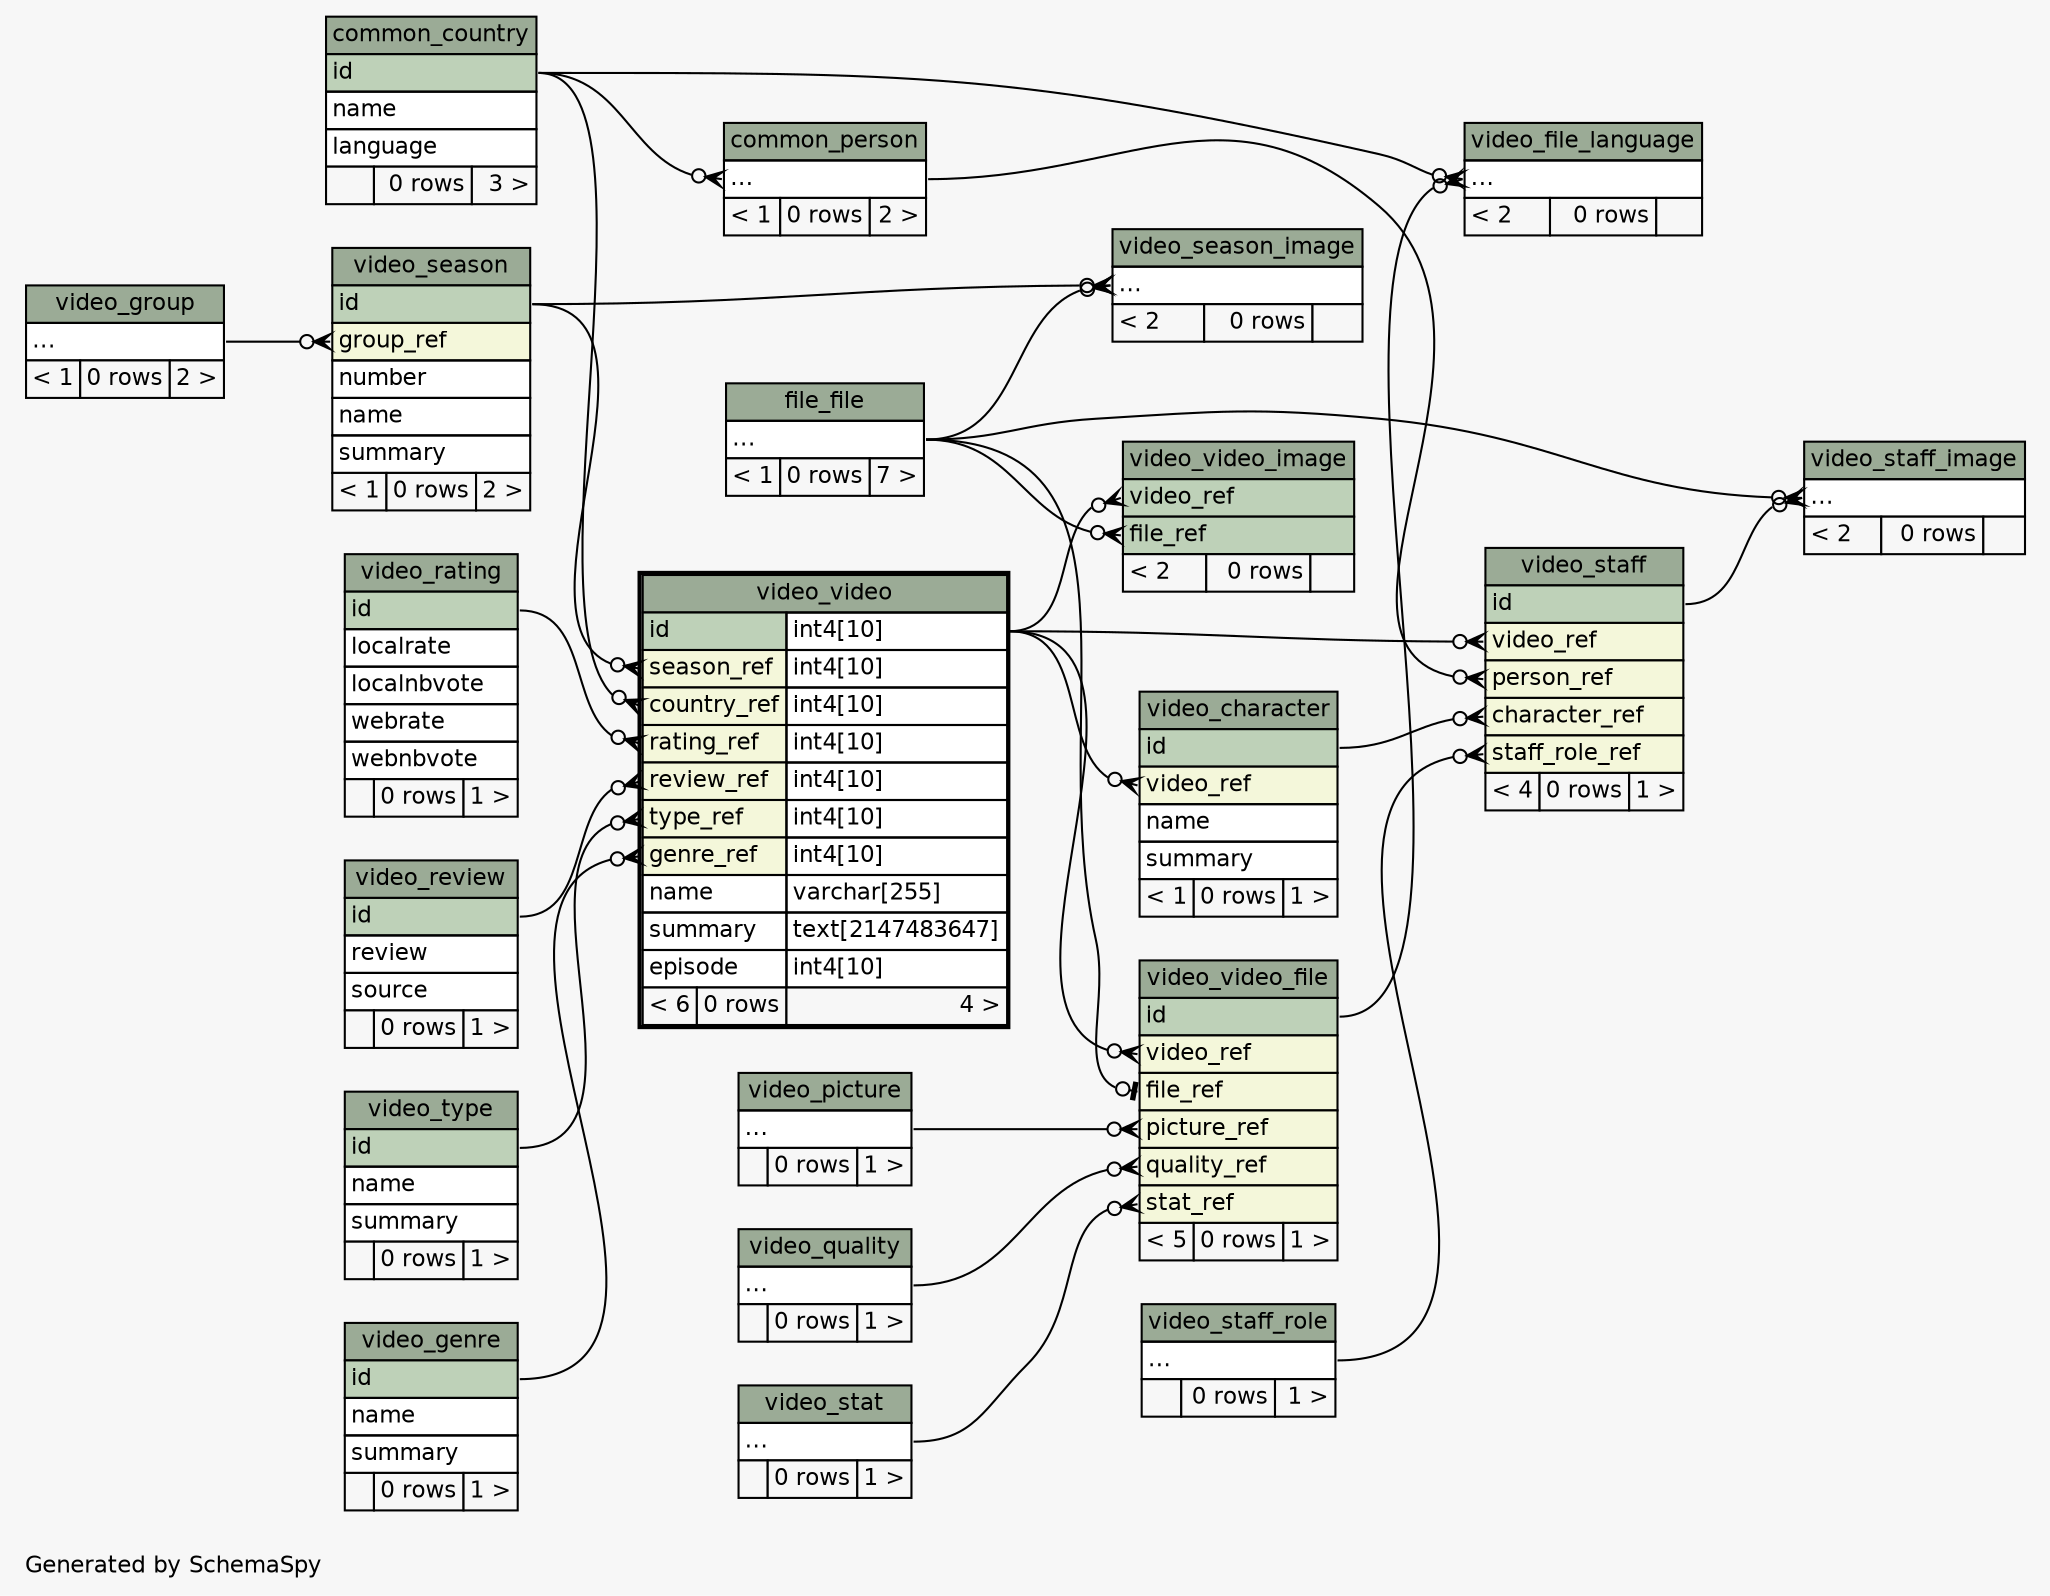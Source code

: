 // dot 2.26.3 on Linux 3.2.0-23-generic
// SchemaSpy rev 590
digraph "twoDegreesRelationshipsDiagram" {
  graph [
    rankdir="RL"
    bgcolor="#f7f7f7"
    label="\nGenerated by SchemaSpy"
    labeljust="l"
    nodesep="0.18"
    ranksep="0.46"
    fontname="Helvetica"
    fontsize="11"
  ];
  node [
    fontname="Helvetica"
    fontsize="11"
    shape="plaintext"
  ];
  edge [
    arrowsize="0.8"
  ];
  "common_person":"elipses":w -> "common_country":"id":e [arrowhead=none dir=back arrowtail=crowodot];
  "video_character":"video_ref":w -> "video_video":"id.type":e [arrowhead=none dir=back arrowtail=crowodot];
  "video_file_language":"elipses":w -> "common_country":"id":e [arrowhead=none dir=back arrowtail=crowodot];
  "video_file_language":"elipses":w -> "video_video_file":"id":e [arrowhead=none dir=back arrowtail=crowodot];
  "video_season":"group_ref":w -> "video_group":"elipses":e [arrowhead=none dir=back arrowtail=crowodot];
  "video_season_image":"elipses":w -> "file_file":"elipses":e [arrowhead=none dir=back arrowtail=crowodot];
  "video_season_image":"elipses":w -> "video_season":"id":e [arrowhead=none dir=back arrowtail=crowodot];
  "video_staff":"character_ref":w -> "video_character":"id":e [arrowhead=none dir=back arrowtail=crowodot];
  "video_staff":"person_ref":w -> "common_person":"elipses":e [arrowhead=none dir=back arrowtail=crowodot];
  "video_staff":"staff_role_ref":w -> "video_staff_role":"elipses":e [arrowhead=none dir=back arrowtail=crowodot];
  "video_staff":"video_ref":w -> "video_video":"id.type":e [arrowhead=none dir=back arrowtail=crowodot];
  "video_staff_image":"elipses":w -> "file_file":"elipses":e [arrowhead=none dir=back arrowtail=crowodot];
  "video_staff_image":"elipses":w -> "video_staff":"id":e [arrowhead=none dir=back arrowtail=crowodot];
  "video_video":"country_ref":w -> "common_country":"id":e [arrowhead=none dir=back arrowtail=crowodot];
  "video_video":"genre_ref":w -> "video_genre":"id":e [arrowhead=none dir=back arrowtail=crowodot];
  "video_video":"rating_ref":w -> "video_rating":"id":e [arrowhead=none dir=back arrowtail=crowodot];
  "video_video":"review_ref":w -> "video_review":"id":e [arrowhead=none dir=back arrowtail=crowodot];
  "video_video":"season_ref":w -> "video_season":"id":e [arrowhead=none dir=back arrowtail=crowodot];
  "video_video":"type_ref":w -> "video_type":"id":e [arrowhead=none dir=back arrowtail=crowodot];
  "video_video_file":"file_ref":w -> "file_file":"elipses":e [arrowhead=none dir=back arrowtail=teeodot];
  "video_video_file":"picture_ref":w -> "video_picture":"elipses":e [arrowhead=none dir=back arrowtail=crowodot];
  "video_video_file":"quality_ref":w -> "video_quality":"elipses":e [arrowhead=none dir=back arrowtail=crowodot];
  "video_video_file":"stat_ref":w -> "video_stat":"elipses":e [arrowhead=none dir=back arrowtail=crowodot];
  "video_video_file":"video_ref":w -> "video_video":"id.type":e [arrowhead=none dir=back arrowtail=crowodot];
  "video_video_image":"file_ref":w -> "file_file":"elipses":e [arrowhead=none dir=back arrowtail=crowodot];
  "video_video_image":"video_ref":w -> "video_video":"id.type":e [arrowhead=none dir=back arrowtail=crowodot];
  "common_country" [
    label=<
    <TABLE BORDER="0" CELLBORDER="1" CELLSPACING="0" BGCOLOR="#ffffff">
      <TR><TD COLSPAN="3" BGCOLOR="#9bab96" ALIGN="CENTER">common_country</TD></TR>
      <TR><TD PORT="id" COLSPAN="3" BGCOLOR="#bed1b8" ALIGN="LEFT">id</TD></TR>
      <TR><TD PORT="name" COLSPAN="3" ALIGN="LEFT">name</TD></TR>
      <TR><TD PORT="language" COLSPAN="3" ALIGN="LEFT">language</TD></TR>
      <TR><TD ALIGN="LEFT" BGCOLOR="#f7f7f7">  </TD><TD ALIGN="RIGHT" BGCOLOR="#f7f7f7">0 rows</TD><TD ALIGN="RIGHT" BGCOLOR="#f7f7f7">3 &gt;</TD></TR>
    </TABLE>>
    URL="common_country.html"
    tooltip="common_country"
  ];
  "common_person" [
    label=<
    <TABLE BORDER="0" CELLBORDER="1" CELLSPACING="0" BGCOLOR="#ffffff">
      <TR><TD COLSPAN="3" BGCOLOR="#9bab96" ALIGN="CENTER">common_person</TD></TR>
      <TR><TD PORT="elipses" COLSPAN="3" ALIGN="LEFT">...</TD></TR>
      <TR><TD ALIGN="LEFT" BGCOLOR="#f7f7f7">&lt; 1</TD><TD ALIGN="RIGHT" BGCOLOR="#f7f7f7">0 rows</TD><TD ALIGN="RIGHT" BGCOLOR="#f7f7f7">2 &gt;</TD></TR>
    </TABLE>>
    URL="common_person.html"
    tooltip="common_person"
  ];
  "file_file" [
    label=<
    <TABLE BORDER="0" CELLBORDER="1" CELLSPACING="0" BGCOLOR="#ffffff">
      <TR><TD COLSPAN="3" BGCOLOR="#9bab96" ALIGN="CENTER">file_file</TD></TR>
      <TR><TD PORT="elipses" COLSPAN="3" ALIGN="LEFT">...</TD></TR>
      <TR><TD ALIGN="LEFT" BGCOLOR="#f7f7f7">&lt; 1</TD><TD ALIGN="RIGHT" BGCOLOR="#f7f7f7">0 rows</TD><TD ALIGN="RIGHT" BGCOLOR="#f7f7f7">7 &gt;</TD></TR>
    </TABLE>>
    URL="file_file.html"
    tooltip="file_file"
  ];
  "video_character" [
    label=<
    <TABLE BORDER="0" CELLBORDER="1" CELLSPACING="0" BGCOLOR="#ffffff">
      <TR><TD COLSPAN="3" BGCOLOR="#9bab96" ALIGN="CENTER">video_character</TD></TR>
      <TR><TD PORT="id" COLSPAN="3" BGCOLOR="#bed1b8" ALIGN="LEFT">id</TD></TR>
      <TR><TD PORT="video_ref" COLSPAN="3" BGCOLOR="#f4f7da" ALIGN="LEFT">video_ref</TD></TR>
      <TR><TD PORT="name" COLSPAN="3" ALIGN="LEFT">name</TD></TR>
      <TR><TD PORT="summary" COLSPAN="3" ALIGN="LEFT">summary</TD></TR>
      <TR><TD ALIGN="LEFT" BGCOLOR="#f7f7f7">&lt; 1</TD><TD ALIGN="RIGHT" BGCOLOR="#f7f7f7">0 rows</TD><TD ALIGN="RIGHT" BGCOLOR="#f7f7f7">1 &gt;</TD></TR>
    </TABLE>>
    URL="video_character.html"
    tooltip="video_character"
  ];
  "video_file_language" [
    label=<
    <TABLE BORDER="0" CELLBORDER="1" CELLSPACING="0" BGCOLOR="#ffffff">
      <TR><TD COLSPAN="3" BGCOLOR="#9bab96" ALIGN="CENTER">video_file_language</TD></TR>
      <TR><TD PORT="elipses" COLSPAN="3" ALIGN="LEFT">...</TD></TR>
      <TR><TD ALIGN="LEFT" BGCOLOR="#f7f7f7">&lt; 2</TD><TD ALIGN="RIGHT" BGCOLOR="#f7f7f7">0 rows</TD><TD ALIGN="RIGHT" BGCOLOR="#f7f7f7">  </TD></TR>
    </TABLE>>
    URL="video_file_language.html"
    tooltip="video_file_language"
  ];
  "video_genre" [
    label=<
    <TABLE BORDER="0" CELLBORDER="1" CELLSPACING="0" BGCOLOR="#ffffff">
      <TR><TD COLSPAN="3" BGCOLOR="#9bab96" ALIGN="CENTER">video_genre</TD></TR>
      <TR><TD PORT="id" COLSPAN="3" BGCOLOR="#bed1b8" ALIGN="LEFT">id</TD></TR>
      <TR><TD PORT="name" COLSPAN="3" ALIGN="LEFT">name</TD></TR>
      <TR><TD PORT="summary" COLSPAN="3" ALIGN="LEFT">summary</TD></TR>
      <TR><TD ALIGN="LEFT" BGCOLOR="#f7f7f7">  </TD><TD ALIGN="RIGHT" BGCOLOR="#f7f7f7">0 rows</TD><TD ALIGN="RIGHT" BGCOLOR="#f7f7f7">1 &gt;</TD></TR>
    </TABLE>>
    URL="video_genre.html"
    tooltip="video_genre"
  ];
  "video_group" [
    label=<
    <TABLE BORDER="0" CELLBORDER="1" CELLSPACING="0" BGCOLOR="#ffffff">
      <TR><TD COLSPAN="3" BGCOLOR="#9bab96" ALIGN="CENTER">video_group</TD></TR>
      <TR><TD PORT="elipses" COLSPAN="3" ALIGN="LEFT">...</TD></TR>
      <TR><TD ALIGN="LEFT" BGCOLOR="#f7f7f7">&lt; 1</TD><TD ALIGN="RIGHT" BGCOLOR="#f7f7f7">0 rows</TD><TD ALIGN="RIGHT" BGCOLOR="#f7f7f7">2 &gt;</TD></TR>
    </TABLE>>
    URL="video_group.html"
    tooltip="video_group"
  ];
  "video_picture" [
    label=<
    <TABLE BORDER="0" CELLBORDER="1" CELLSPACING="0" BGCOLOR="#ffffff">
      <TR><TD COLSPAN="3" BGCOLOR="#9bab96" ALIGN="CENTER">video_picture</TD></TR>
      <TR><TD PORT="elipses" COLSPAN="3" ALIGN="LEFT">...</TD></TR>
      <TR><TD ALIGN="LEFT" BGCOLOR="#f7f7f7">  </TD><TD ALIGN="RIGHT" BGCOLOR="#f7f7f7">0 rows</TD><TD ALIGN="RIGHT" BGCOLOR="#f7f7f7">1 &gt;</TD></TR>
    </TABLE>>
    URL="video_picture.html"
    tooltip="video_picture"
  ];
  "video_quality" [
    label=<
    <TABLE BORDER="0" CELLBORDER="1" CELLSPACING="0" BGCOLOR="#ffffff">
      <TR><TD COLSPAN="3" BGCOLOR="#9bab96" ALIGN="CENTER">video_quality</TD></TR>
      <TR><TD PORT="elipses" COLSPAN="3" ALIGN="LEFT">...</TD></TR>
      <TR><TD ALIGN="LEFT" BGCOLOR="#f7f7f7">  </TD><TD ALIGN="RIGHT" BGCOLOR="#f7f7f7">0 rows</TD><TD ALIGN="RIGHT" BGCOLOR="#f7f7f7">1 &gt;</TD></TR>
    </TABLE>>
    URL="video_quality.html"
    tooltip="video_quality"
  ];
  "video_rating" [
    label=<
    <TABLE BORDER="0" CELLBORDER="1" CELLSPACING="0" BGCOLOR="#ffffff">
      <TR><TD COLSPAN="3" BGCOLOR="#9bab96" ALIGN="CENTER">video_rating</TD></TR>
      <TR><TD PORT="id" COLSPAN="3" BGCOLOR="#bed1b8" ALIGN="LEFT">id</TD></TR>
      <TR><TD PORT="localrate" COLSPAN="3" ALIGN="LEFT">localrate</TD></TR>
      <TR><TD PORT="localnbvote" COLSPAN="3" ALIGN="LEFT">localnbvote</TD></TR>
      <TR><TD PORT="webrate" COLSPAN="3" ALIGN="LEFT">webrate</TD></TR>
      <TR><TD PORT="webnbvote" COLSPAN="3" ALIGN="LEFT">webnbvote</TD></TR>
      <TR><TD ALIGN="LEFT" BGCOLOR="#f7f7f7">  </TD><TD ALIGN="RIGHT" BGCOLOR="#f7f7f7">0 rows</TD><TD ALIGN="RIGHT" BGCOLOR="#f7f7f7">1 &gt;</TD></TR>
    </TABLE>>
    URL="video_rating.html"
    tooltip="video_rating"
  ];
  "video_review" [
    label=<
    <TABLE BORDER="0" CELLBORDER="1" CELLSPACING="0" BGCOLOR="#ffffff">
      <TR><TD COLSPAN="3" BGCOLOR="#9bab96" ALIGN="CENTER">video_review</TD></TR>
      <TR><TD PORT="id" COLSPAN="3" BGCOLOR="#bed1b8" ALIGN="LEFT">id</TD></TR>
      <TR><TD PORT="review" COLSPAN="3" ALIGN="LEFT">review</TD></TR>
      <TR><TD PORT="source" COLSPAN="3" ALIGN="LEFT">source</TD></TR>
      <TR><TD ALIGN="LEFT" BGCOLOR="#f7f7f7">  </TD><TD ALIGN="RIGHT" BGCOLOR="#f7f7f7">0 rows</TD><TD ALIGN="RIGHT" BGCOLOR="#f7f7f7">1 &gt;</TD></TR>
    </TABLE>>
    URL="video_review.html"
    tooltip="video_review"
  ];
  "video_season" [
    label=<
    <TABLE BORDER="0" CELLBORDER="1" CELLSPACING="0" BGCOLOR="#ffffff">
      <TR><TD COLSPAN="3" BGCOLOR="#9bab96" ALIGN="CENTER">video_season</TD></TR>
      <TR><TD PORT="id" COLSPAN="3" BGCOLOR="#bed1b8" ALIGN="LEFT">id</TD></TR>
      <TR><TD PORT="group_ref" COLSPAN="3" BGCOLOR="#f4f7da" ALIGN="LEFT">group_ref</TD></TR>
      <TR><TD PORT="number" COLSPAN="3" ALIGN="LEFT">number</TD></TR>
      <TR><TD PORT="name" COLSPAN="3" ALIGN="LEFT">name</TD></TR>
      <TR><TD PORT="summary" COLSPAN="3" ALIGN="LEFT">summary</TD></TR>
      <TR><TD ALIGN="LEFT" BGCOLOR="#f7f7f7">&lt; 1</TD><TD ALIGN="RIGHT" BGCOLOR="#f7f7f7">0 rows</TD><TD ALIGN="RIGHT" BGCOLOR="#f7f7f7">2 &gt;</TD></TR>
    </TABLE>>
    URL="video_season.html"
    tooltip="video_season"
  ];
  "video_season_image" [
    label=<
    <TABLE BORDER="0" CELLBORDER="1" CELLSPACING="0" BGCOLOR="#ffffff">
      <TR><TD COLSPAN="3" BGCOLOR="#9bab96" ALIGN="CENTER">video_season_image</TD></TR>
      <TR><TD PORT="elipses" COLSPAN="3" ALIGN="LEFT">...</TD></TR>
      <TR><TD ALIGN="LEFT" BGCOLOR="#f7f7f7">&lt; 2</TD><TD ALIGN="RIGHT" BGCOLOR="#f7f7f7">0 rows</TD><TD ALIGN="RIGHT" BGCOLOR="#f7f7f7">  </TD></TR>
    </TABLE>>
    URL="video_season_image.html"
    tooltip="video_season_image"
  ];
  "video_staff" [
    label=<
    <TABLE BORDER="0" CELLBORDER="1" CELLSPACING="0" BGCOLOR="#ffffff">
      <TR><TD COLSPAN="3" BGCOLOR="#9bab96" ALIGN="CENTER">video_staff</TD></TR>
      <TR><TD PORT="id" COLSPAN="3" BGCOLOR="#bed1b8" ALIGN="LEFT">id</TD></TR>
      <TR><TD PORT="video_ref" COLSPAN="3" BGCOLOR="#f4f7da" ALIGN="LEFT">video_ref</TD></TR>
      <TR><TD PORT="person_ref" COLSPAN="3" BGCOLOR="#f4f7da" ALIGN="LEFT">person_ref</TD></TR>
      <TR><TD PORT="character_ref" COLSPAN="3" BGCOLOR="#f4f7da" ALIGN="LEFT">character_ref</TD></TR>
      <TR><TD PORT="staff_role_ref" COLSPAN="3" BGCOLOR="#f4f7da" ALIGN="LEFT">staff_role_ref</TD></TR>
      <TR><TD ALIGN="LEFT" BGCOLOR="#f7f7f7">&lt; 4</TD><TD ALIGN="RIGHT" BGCOLOR="#f7f7f7">0 rows</TD><TD ALIGN="RIGHT" BGCOLOR="#f7f7f7">1 &gt;</TD></TR>
    </TABLE>>
    URL="video_staff.html"
    tooltip="video_staff"
  ];
  "video_staff_image" [
    label=<
    <TABLE BORDER="0" CELLBORDER="1" CELLSPACING="0" BGCOLOR="#ffffff">
      <TR><TD COLSPAN="3" BGCOLOR="#9bab96" ALIGN="CENTER">video_staff_image</TD></TR>
      <TR><TD PORT="elipses" COLSPAN="3" ALIGN="LEFT">...</TD></TR>
      <TR><TD ALIGN="LEFT" BGCOLOR="#f7f7f7">&lt; 2</TD><TD ALIGN="RIGHT" BGCOLOR="#f7f7f7">0 rows</TD><TD ALIGN="RIGHT" BGCOLOR="#f7f7f7">  </TD></TR>
    </TABLE>>
    URL="video_staff_image.html"
    tooltip="video_staff_image"
  ];
  "video_staff_role" [
    label=<
    <TABLE BORDER="0" CELLBORDER="1" CELLSPACING="0" BGCOLOR="#ffffff">
      <TR><TD COLSPAN="3" BGCOLOR="#9bab96" ALIGN="CENTER">video_staff_role</TD></TR>
      <TR><TD PORT="elipses" COLSPAN="3" ALIGN="LEFT">...</TD></TR>
      <TR><TD ALIGN="LEFT" BGCOLOR="#f7f7f7">  </TD><TD ALIGN="RIGHT" BGCOLOR="#f7f7f7">0 rows</TD><TD ALIGN="RIGHT" BGCOLOR="#f7f7f7">1 &gt;</TD></TR>
    </TABLE>>
    URL="video_staff_role.html"
    tooltip="video_staff_role"
  ];
  "video_stat" [
    label=<
    <TABLE BORDER="0" CELLBORDER="1" CELLSPACING="0" BGCOLOR="#ffffff">
      <TR><TD COLSPAN="3" BGCOLOR="#9bab96" ALIGN="CENTER">video_stat</TD></TR>
      <TR><TD PORT="elipses" COLSPAN="3" ALIGN="LEFT">...</TD></TR>
      <TR><TD ALIGN="LEFT" BGCOLOR="#f7f7f7">  </TD><TD ALIGN="RIGHT" BGCOLOR="#f7f7f7">0 rows</TD><TD ALIGN="RIGHT" BGCOLOR="#f7f7f7">1 &gt;</TD></TR>
    </TABLE>>
    URL="video_stat.html"
    tooltip="video_stat"
  ];
  "video_type" [
    label=<
    <TABLE BORDER="0" CELLBORDER="1" CELLSPACING="0" BGCOLOR="#ffffff">
      <TR><TD COLSPAN="3" BGCOLOR="#9bab96" ALIGN="CENTER">video_type</TD></TR>
      <TR><TD PORT="id" COLSPAN="3" BGCOLOR="#bed1b8" ALIGN="LEFT">id</TD></TR>
      <TR><TD PORT="name" COLSPAN="3" ALIGN="LEFT">name</TD></TR>
      <TR><TD PORT="summary" COLSPAN="3" ALIGN="LEFT">summary</TD></TR>
      <TR><TD ALIGN="LEFT" BGCOLOR="#f7f7f7">  </TD><TD ALIGN="RIGHT" BGCOLOR="#f7f7f7">0 rows</TD><TD ALIGN="RIGHT" BGCOLOR="#f7f7f7">1 &gt;</TD></TR>
    </TABLE>>
    URL="video_type.html"
    tooltip="video_type"
  ];
  "video_video" [
    label=<
    <TABLE BORDER="2" CELLBORDER="1" CELLSPACING="0" BGCOLOR="#ffffff">
      <TR><TD COLSPAN="3" BGCOLOR="#9bab96" ALIGN="CENTER">video_video</TD></TR>
      <TR><TD PORT="id" COLSPAN="2" BGCOLOR="#bed1b8" ALIGN="LEFT">id</TD><TD PORT="id.type" ALIGN="LEFT">int4[10]</TD></TR>
      <TR><TD PORT="season_ref" COLSPAN="2" BGCOLOR="#f4f7da" ALIGN="LEFT">season_ref</TD><TD PORT="season_ref.type" ALIGN="LEFT">int4[10]</TD></TR>
      <TR><TD PORT="country_ref" COLSPAN="2" BGCOLOR="#f4f7da" ALIGN="LEFT">country_ref</TD><TD PORT="country_ref.type" ALIGN="LEFT">int4[10]</TD></TR>
      <TR><TD PORT="rating_ref" COLSPAN="2" BGCOLOR="#f4f7da" ALIGN="LEFT">rating_ref</TD><TD PORT="rating_ref.type" ALIGN="LEFT">int4[10]</TD></TR>
      <TR><TD PORT="review_ref" COLSPAN="2" BGCOLOR="#f4f7da" ALIGN="LEFT">review_ref</TD><TD PORT="review_ref.type" ALIGN="LEFT">int4[10]</TD></TR>
      <TR><TD PORT="type_ref" COLSPAN="2" BGCOLOR="#f4f7da" ALIGN="LEFT">type_ref</TD><TD PORT="type_ref.type" ALIGN="LEFT">int4[10]</TD></TR>
      <TR><TD PORT="genre_ref" COLSPAN="2" BGCOLOR="#f4f7da" ALIGN="LEFT">genre_ref</TD><TD PORT="genre_ref.type" ALIGN="LEFT">int4[10]</TD></TR>
      <TR><TD PORT="name" COLSPAN="2" ALIGN="LEFT">name</TD><TD PORT="name.type" ALIGN="LEFT">varchar[255]</TD></TR>
      <TR><TD PORT="summary" COLSPAN="2" ALIGN="LEFT">summary</TD><TD PORT="summary.type" ALIGN="LEFT">text[2147483647]</TD></TR>
      <TR><TD PORT="episode" COLSPAN="2" ALIGN="LEFT">episode</TD><TD PORT="episode.type" ALIGN="LEFT">int4[10]</TD></TR>
      <TR><TD ALIGN="LEFT" BGCOLOR="#f7f7f7">&lt; 6</TD><TD ALIGN="RIGHT" BGCOLOR="#f7f7f7">0 rows</TD><TD ALIGN="RIGHT" BGCOLOR="#f7f7f7">4 &gt;</TD></TR>
    </TABLE>>
    URL="video_video.html"
    tooltip="video_video"
  ];
  "video_video_file" [
    label=<
    <TABLE BORDER="0" CELLBORDER="1" CELLSPACING="0" BGCOLOR="#ffffff">
      <TR><TD COLSPAN="3" BGCOLOR="#9bab96" ALIGN="CENTER">video_video_file</TD></TR>
      <TR><TD PORT="id" COLSPAN="3" BGCOLOR="#bed1b8" ALIGN="LEFT">id</TD></TR>
      <TR><TD PORT="video_ref" COLSPAN="3" BGCOLOR="#f4f7da" ALIGN="LEFT">video_ref</TD></TR>
      <TR><TD PORT="file_ref" COLSPAN="3" BGCOLOR="#f4f7da" ALIGN="LEFT">file_ref</TD></TR>
      <TR><TD PORT="picture_ref" COLSPAN="3" BGCOLOR="#f4f7da" ALIGN="LEFT">picture_ref</TD></TR>
      <TR><TD PORT="quality_ref" COLSPAN="3" BGCOLOR="#f4f7da" ALIGN="LEFT">quality_ref</TD></TR>
      <TR><TD PORT="stat_ref" COLSPAN="3" BGCOLOR="#f4f7da" ALIGN="LEFT">stat_ref</TD></TR>
      <TR><TD ALIGN="LEFT" BGCOLOR="#f7f7f7">&lt; 5</TD><TD ALIGN="RIGHT" BGCOLOR="#f7f7f7">0 rows</TD><TD ALIGN="RIGHT" BGCOLOR="#f7f7f7">1 &gt;</TD></TR>
    </TABLE>>
    URL="video_video_file.html"
    tooltip="video_video_file"
  ];
  "video_video_image" [
    label=<
    <TABLE BORDER="0" CELLBORDER="1" CELLSPACING="0" BGCOLOR="#ffffff">
      <TR><TD COLSPAN="3" BGCOLOR="#9bab96" ALIGN="CENTER">video_video_image</TD></TR>
      <TR><TD PORT="video_ref" COLSPAN="3" BGCOLOR="#bed1b8" ALIGN="LEFT">video_ref</TD></TR>
      <TR><TD PORT="file_ref" COLSPAN="3" BGCOLOR="#bed1b8" ALIGN="LEFT">file_ref</TD></TR>
      <TR><TD ALIGN="LEFT" BGCOLOR="#f7f7f7">&lt; 2</TD><TD ALIGN="RIGHT" BGCOLOR="#f7f7f7">0 rows</TD><TD ALIGN="RIGHT" BGCOLOR="#f7f7f7">  </TD></TR>
    </TABLE>>
    URL="video_video_image.html"
    tooltip="video_video_image"
  ];
}
